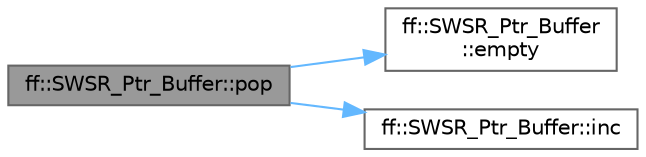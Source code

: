 digraph "ff::SWSR_Ptr_Buffer::pop"
{
 // LATEX_PDF_SIZE
  bgcolor="transparent";
  edge [fontname=Helvetica,fontsize=10,labelfontname=Helvetica,labelfontsize=10];
  node [fontname=Helvetica,fontsize=10,shape=box,height=0.2,width=0.4];
  rankdir="LR";
  Node1 [id="Node000001",label="ff::SWSR_Ptr_Buffer::pop",height=0.2,width=0.4,color="gray40", fillcolor="grey60", style="filled", fontcolor="black",tooltip=" "];
  Node1 -> Node2 [id="edge1_Node000001_Node000002",color="steelblue1",style="solid",tooltip=" "];
  Node2 [id="Node000002",label="ff::SWSR_Ptr_Buffer\l::empty",height=0.2,width=0.4,color="grey40", fillcolor="white", style="filled",URL="$classff_1_1_s_w_s_r___ptr___buffer.html#a2700fc8ac668868195894ca54aedacaa",tooltip=" "];
  Node1 -> Node3 [id="edge2_Node000001_Node000003",color="steelblue1",style="solid",tooltip=" "];
  Node3 [id="Node000003",label="ff::SWSR_Ptr_Buffer::inc",height=0.2,width=0.4,color="grey40", fillcolor="white", style="filled",URL="$classff_1_1_s_w_s_r___ptr___buffer.html#af1f3fbe8bafd0b14fd33e23413de2492",tooltip=" "];
}
